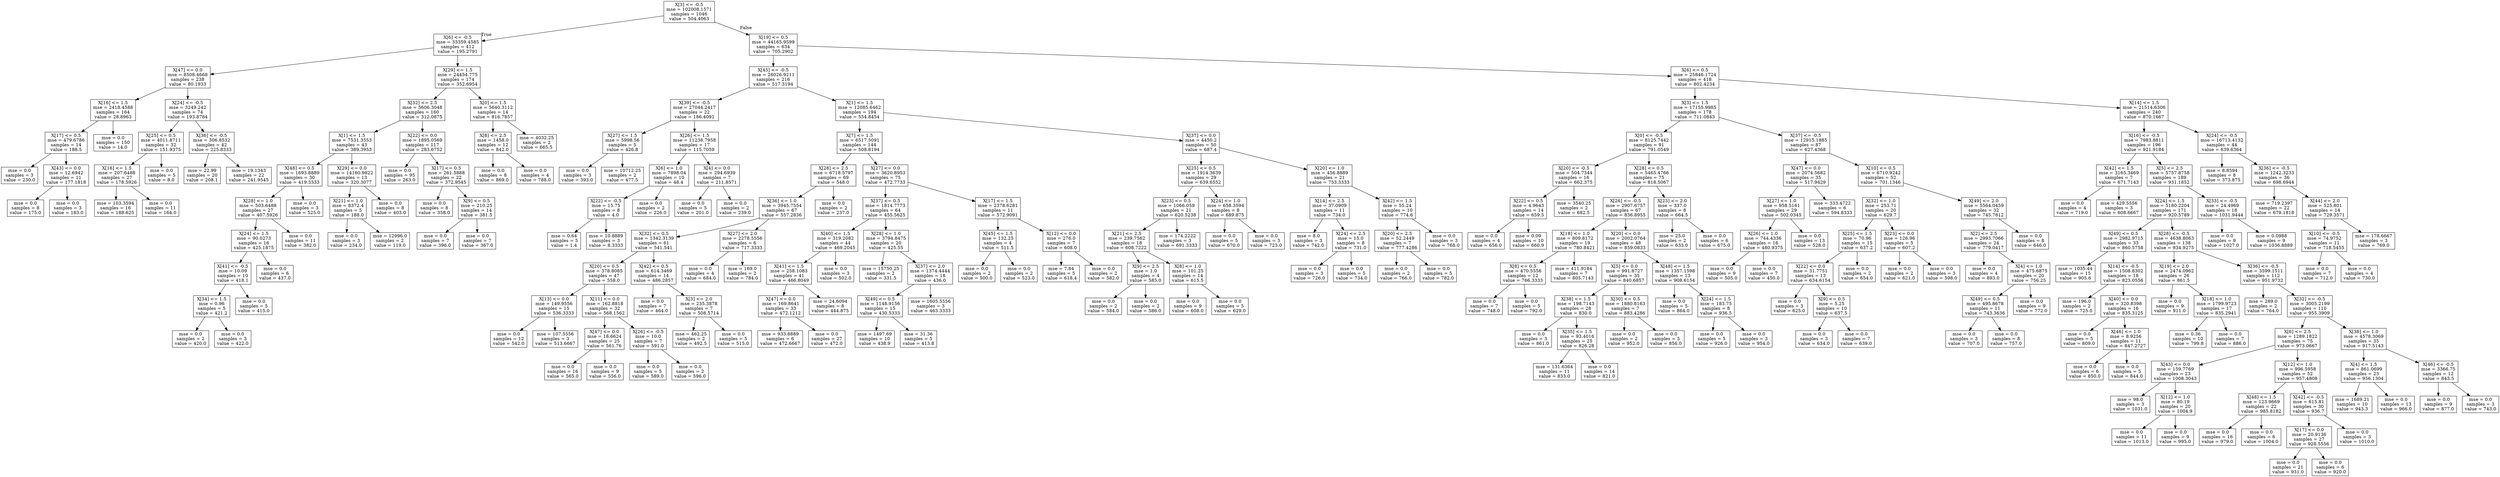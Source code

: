 digraph Tree {
node [shape=box] ;
0 [label="X[3] <= -0.5\nmse = 102008.1571\nsamples = 1046\nvalue = 504.4063"] ;
1 [label="X[6] <= -0.5\nmse = 33359.4585\nsamples = 412\nvalue = 195.2791"] ;
0 -> 1 [labeldistance=2.5, labelangle=45, headlabel="True"] ;
2 [label="X[47] <= 0.0\nmse = 8508.4668\nsamples = 238\nvalue = 80.1933"] ;
1 -> 2 ;
3 [label="X[16] <= 1.5\nmse = 2418.4588\nsamples = 164\nvalue = 28.8963"] ;
2 -> 3 ;
4 [label="X[17] <= 0.5\nmse = 479.6786\nsamples = 14\nvalue = 188.5"] ;
3 -> 4 ;
5 [label="mse = 0.0\nsamples = 3\nvalue = 230.0"] ;
4 -> 5 ;
6 [label="X[43] <= 0.0\nmse = 12.6942\nsamples = 11\nvalue = 177.1818"] ;
4 -> 6 ;
7 [label="mse = 0.0\nsamples = 8\nvalue = 175.0"] ;
6 -> 7 ;
8 [label="mse = 0.0\nsamples = 3\nvalue = 183.0"] ;
6 -> 8 ;
9 [label="mse = 0.0\nsamples = 150\nvalue = 14.0"] ;
3 -> 9 ;
10 [label="X[24] <= -0.5\nmse = 3249.242\nsamples = 74\nvalue = 193.8784"] ;
2 -> 10 ;
11 [label="X[25] <= 0.5\nmse = 4011.8711\nsamples = 32\nvalue = 151.9375"] ;
10 -> 11 ;
12 [label="X[16] <= 1.5\nmse = 207.6488\nsamples = 27\nvalue = 178.5926"] ;
11 -> 12 ;
13 [label="mse = 103.3594\nsamples = 16\nvalue = 188.625"] ;
12 -> 13 ;
14 [label="mse = 0.0\nsamples = 11\nvalue = 164.0"] ;
12 -> 14 ;
15 [label="mse = 0.0\nsamples = 5\nvalue = 8.0"] ;
11 -> 15 ;
16 [label="X[36] <= -0.5\nmse = 306.8532\nsamples = 42\nvalue = 225.8333"] ;
10 -> 16 ;
17 [label="mse = 22.99\nsamples = 20\nvalue = 208.1"] ;
16 -> 17 ;
18 [label="mse = 19.1343\nsamples = 22\nvalue = 241.9545"] ;
16 -> 18 ;
19 [label="X[29] <= 1.5\nmse = 24454.775\nsamples = 174\nvalue = 352.6954"] ;
1 -> 19 ;
20 [label="X[32] <= 2.5\nmse = 5606.3048\nsamples = 160\nvalue = 312.0875"] ;
19 -> 20 ;
21 [label="X[1] <= 1.5\nmse = 7531.3553\nsamples = 43\nvalue = 389.3953"] ;
20 -> 21 ;
22 [label="X[48] <= 0.5\nmse = 1693.8889\nsamples = 30\nvalue = 419.3333"] ;
21 -> 22 ;
23 [label="X[28] <= 1.0\nmse = 503.6488\nsamples = 27\nvalue = 407.5926"] ;
22 -> 23 ;
24 [label="X[24] <= 1.5\nmse = 90.0273\nsamples = 16\nvalue = 425.1875"] ;
23 -> 24 ;
25 [label="X[41] <= -0.5\nmse = 10.09\nsamples = 10\nvalue = 418.1"] ;
24 -> 25 ;
26 [label="X[34] <= 1.5\nmse = 0.96\nsamples = 5\nvalue = 421.2"] ;
25 -> 26 ;
27 [label="mse = 0.0\nsamples = 2\nvalue = 420.0"] ;
26 -> 27 ;
28 [label="mse = 0.0\nsamples = 3\nvalue = 422.0"] ;
26 -> 28 ;
29 [label="mse = 0.0\nsamples = 5\nvalue = 415.0"] ;
25 -> 29 ;
30 [label="mse = 0.0\nsamples = 6\nvalue = 437.0"] ;
24 -> 30 ;
31 [label="mse = 0.0\nsamples = 11\nvalue = 382.0"] ;
23 -> 31 ;
32 [label="mse = 0.0\nsamples = 3\nvalue = 525.0"] ;
22 -> 32 ;
33 [label="X[29] <= 0.0\nmse = 14160.9822\nsamples = 13\nvalue = 320.3077"] ;
21 -> 33 ;
34 [label="X[21] <= 1.0\nmse = 8372.4\nsamples = 5\nvalue = 188.0"] ;
33 -> 34 ;
35 [label="mse = 0.0\nsamples = 3\nvalue = 234.0"] ;
34 -> 35 ;
36 [label="mse = 12996.0\nsamples = 2\nvalue = 119.0"] ;
34 -> 36 ;
37 [label="mse = 0.0\nsamples = 8\nvalue = 403.0"] ;
33 -> 37 ;
38 [label="X[22] <= 0.0\nmse = 1895.0569\nsamples = 117\nvalue = 283.6752"] ;
20 -> 38 ;
39 [label="mse = 0.0\nsamples = 95\nvalue = 263.0"] ;
38 -> 39 ;
40 [label="X[17] <= 0.5\nmse = 261.5888\nsamples = 22\nvalue = 372.9545"] ;
38 -> 40 ;
41 [label="mse = 0.0\nsamples = 8\nvalue = 358.0"] ;
40 -> 41 ;
42 [label="X[9] <= 0.5\nmse = 210.25\nsamples = 14\nvalue = 381.5"] ;
40 -> 42 ;
43 [label="mse = 0.0\nsamples = 7\nvalue = 396.0"] ;
42 -> 43 ;
44 [label="mse = 0.0\nsamples = 7\nvalue = 367.0"] ;
42 -> 44 ;
45 [label="X[0] <= 1.5\nmse = 5640.3112\nsamples = 14\nvalue = 816.7857"] ;
19 -> 45 ;
46 [label="X[8] <= 2.5\nmse = 1458.0\nsamples = 12\nvalue = 842.0"] ;
45 -> 46 ;
47 [label="mse = 0.0\nsamples = 8\nvalue = 869.0"] ;
46 -> 47 ;
48 [label="mse = 0.0\nsamples = 4\nvalue = 788.0"] ;
46 -> 48 ;
49 [label="mse = 4032.25\nsamples = 2\nvalue = 665.5"] ;
45 -> 49 ;
50 [label="X[19] <= 0.5\nmse = 44165.9599\nsamples = 634\nvalue = 705.2902"] ;
0 -> 50 [labeldistance=2.5, labelangle=-45, headlabel="False"] ;
51 [label="X[45] <= -0.5\nmse = 26026.9211\nsamples = 216\nvalue = 517.3194"] ;
50 -> 51 ;
52 [label="X[39] <= -0.5\nmse = 27044.2417\nsamples = 22\nvalue = 186.4091"] ;
51 -> 52 ;
53 [label="X[27] <= 1.5\nmse = 5998.56\nsamples = 5\nvalue = 426.8"] ;
52 -> 53 ;
54 [label="mse = 0.0\nsamples = 3\nvalue = 393.0"] ;
53 -> 54 ;
55 [label="mse = 10712.25\nsamples = 2\nvalue = 477.5"] ;
53 -> 55 ;
56 [label="X[26] <= 1.5\nmse = 11238.7958\nsamples = 17\nvalue = 115.7059"] ;
52 -> 56 ;
57 [label="X[6] <= 1.0\nmse = 7898.04\nsamples = 10\nvalue = 48.4"] ;
56 -> 57 ;
58 [label="X[22] <= -0.5\nmse = 15.75\nsamples = 8\nvalue = 4.0"] ;
57 -> 58 ;
59 [label="mse = 0.64\nsamples = 5\nvalue = 1.4"] ;
58 -> 59 ;
60 [label="mse = 10.8889\nsamples = 3\nvalue = 8.3333"] ;
58 -> 60 ;
61 [label="mse = 0.0\nsamples = 2\nvalue = 226.0"] ;
57 -> 61 ;
62 [label="X[4] <= 0.0\nmse = 294.6939\nsamples = 7\nvalue = 211.8571"] ;
56 -> 62 ;
63 [label="mse = 0.0\nsamples = 5\nvalue = 201.0"] ;
62 -> 63 ;
64 [label="mse = 0.0\nsamples = 2\nvalue = 239.0"] ;
62 -> 64 ;
65 [label="X[1] <= 1.5\nmse = 12085.6462\nsamples = 194\nvalue = 554.8454"] ;
51 -> 65 ;
66 [label="X[7] <= 1.5\nmse = 6517.5091\nsamples = 144\nvalue = 508.8194"] ;
65 -> 66 ;
67 [label="X[28] <= 2.5\nmse = 6718.5797\nsamples = 69\nvalue = 548.0"] ;
66 -> 67 ;
68 [label="X[36] <= 1.0\nmse = 3945.7554\nsamples = 67\nvalue = 557.2836"] ;
67 -> 68 ;
69 [label="X[32] <= 0.5\nmse = 1342.3139\nsamples = 61\nvalue = 541.541"] ;
68 -> 69 ;
70 [label="X[20] <= 0.5\nmse = 378.8085\nsamples = 47\nvalue = 558.0"] ;
69 -> 70 ;
71 [label="X[13] <= 0.0\nmse = 149.9556\nsamples = 15\nvalue = 536.3333"] ;
70 -> 71 ;
72 [label="mse = 0.0\nsamples = 12\nvalue = 542.0"] ;
71 -> 72 ;
73 [label="mse = 107.5556\nsamples = 3\nvalue = 513.6667"] ;
71 -> 73 ;
74 [label="X[11] <= 0.0\nmse = 162.8818\nsamples = 32\nvalue = 568.1562"] ;
70 -> 74 ;
75 [label="X[47] <= 0.0\nmse = 18.6624\nsamples = 25\nvalue = 561.76"] ;
74 -> 75 ;
76 [label="mse = 0.0\nsamples = 16\nvalue = 565.0"] ;
75 -> 76 ;
77 [label="mse = 0.0\nsamples = 9\nvalue = 556.0"] ;
75 -> 77 ;
78 [label="X[26] <= -0.5\nmse = 10.0\nsamples = 7\nvalue = 591.0"] ;
74 -> 78 ;
79 [label="mse = 0.0\nsamples = 5\nvalue = 589.0"] ;
78 -> 79 ;
80 [label="mse = 0.0\nsamples = 2\nvalue = 596.0"] ;
78 -> 80 ;
81 [label="X[42] <= 0.5\nmse = 614.3469\nsamples = 14\nvalue = 486.2857"] ;
69 -> 81 ;
82 [label="mse = 0.0\nsamples = 7\nvalue = 464.0"] ;
81 -> 82 ;
83 [label="X[3] <= 2.0\nmse = 235.3878\nsamples = 7\nvalue = 508.5714"] ;
81 -> 83 ;
84 [label="mse = 462.25\nsamples = 2\nvalue = 492.5"] ;
83 -> 84 ;
85 [label="mse = 0.0\nsamples = 5\nvalue = 515.0"] ;
83 -> 85 ;
86 [label="X[27] <= 2.0\nmse = 2278.5556\nsamples = 6\nvalue = 717.3333"] ;
68 -> 86 ;
87 [label="mse = 0.0\nsamples = 4\nvalue = 684.0"] ;
86 -> 87 ;
88 [label="mse = 169.0\nsamples = 2\nvalue = 784.0"] ;
86 -> 88 ;
89 [label="mse = 0.0\nsamples = 2\nvalue = 237.0"] ;
67 -> 89 ;
90 [label="X[27] <= 0.0\nmse = 3620.8953\nsamples = 75\nvalue = 472.7733"] ;
66 -> 90 ;
91 [label="X[37] <= 0.5\nmse = 1814.7773\nsamples = 64\nvalue = 455.5625"] ;
90 -> 91 ;
92 [label="X[40] <= 1.5\nmse = 319.2082\nsamples = 44\nvalue = 469.2045"] ;
91 -> 92 ;
93 [label="X[41] <= 1.5\nmse = 258.1083\nsamples = 41\nvalue = 466.8049"] ;
92 -> 93 ;
94 [label="X[47] <= 0.0\nmse = 169.8641\nsamples = 33\nvalue = 472.1212"] ;
93 -> 94 ;
95 [label="mse = 933.8889\nsamples = 6\nvalue = 472.6667"] ;
94 -> 95 ;
96 [label="mse = 0.0\nsamples = 27\nvalue = 472.0"] ;
94 -> 96 ;
97 [label="mse = 24.6094\nsamples = 8\nvalue = 444.875"] ;
93 -> 97 ;
98 [label="mse = 0.0\nsamples = 3\nvalue = 502.0"] ;
92 -> 98 ;
99 [label="X[28] <= 1.0\nmse = 3794.8475\nsamples = 20\nvalue = 425.55"] ;
91 -> 99 ;
100 [label="mse = 15750.25\nsamples = 2\nvalue = 331.5"] ;
99 -> 100 ;
101 [label="X[37] <= 2.0\nmse = 1374.4444\nsamples = 18\nvalue = 436.0"] ;
99 -> 101 ;
102 [label="X[49] <= 0.5\nmse = 1148.9156\nsamples = 15\nvalue = 430.5333"] ;
101 -> 102 ;
103 [label="mse = 1497.69\nsamples = 10\nvalue = 438.9"] ;
102 -> 103 ;
104 [label="mse = 31.36\nsamples = 5\nvalue = 413.8"] ;
102 -> 104 ;
105 [label="mse = 1605.5556\nsamples = 3\nvalue = 463.3333"] ;
101 -> 105 ;
106 [label="X[17] <= 1.5\nmse = 2378.6281\nsamples = 11\nvalue = 572.9091"] ;
90 -> 106 ;
107 [label="X[45] <= 1.5\nmse = 132.25\nsamples = 4\nvalue = 511.5"] ;
106 -> 107 ;
108 [label="mse = 0.0\nsamples = 2\nvalue = 500.0"] ;
107 -> 108 ;
109 [label="mse = 0.0\nsamples = 2\nvalue = 523.0"] ;
107 -> 109 ;
110 [label="X[12] <= 0.0\nmse = 276.0\nsamples = 7\nvalue = 608.0"] ;
106 -> 110 ;
111 [label="mse = 7.84\nsamples = 5\nvalue = 618.4"] ;
110 -> 111 ;
112 [label="mse = 0.0\nsamples = 2\nvalue = 582.0"] ;
110 -> 112 ;
113 [label="X[37] <= 0.0\nmse = 4450.2\nsamples = 50\nvalue = 687.4"] ;
65 -> 113 ;
114 [label="X[25] <= 0.5\nmse = 1914.3639\nsamples = 29\nvalue = 639.6552"] ;
113 -> 114 ;
115 [label="X[23] <= 0.5\nmse = 1066.059\nsamples = 21\nvalue = 620.5238"] ;
114 -> 115 ;
116 [label="X[21] <= 2.5\nmse = 239.7562\nsamples = 18\nvalue = 608.7222"] ;
115 -> 116 ;
117 [label="X[9] <= 2.5\nmse = 1.0\nsamples = 4\nvalue = 585.0"] ;
116 -> 117 ;
118 [label="mse = 0.0\nsamples = 2\nvalue = 584.0"] ;
117 -> 118 ;
119 [label="mse = 0.0\nsamples = 2\nvalue = 586.0"] ;
117 -> 119 ;
120 [label="X[8] <= 1.0\nmse = 101.25\nsamples = 14\nvalue = 615.5"] ;
116 -> 120 ;
121 [label="mse = 0.0\nsamples = 9\nvalue = 608.0"] ;
120 -> 121 ;
122 [label="mse = 0.0\nsamples = 5\nvalue = 629.0"] ;
120 -> 122 ;
123 [label="mse = 174.2222\nsamples = 3\nvalue = 691.3333"] ;
115 -> 123 ;
124 [label="X[24] <= 1.0\nmse = 658.3594\nsamples = 8\nvalue = 689.875"] ;
114 -> 124 ;
125 [label="mse = 0.0\nsamples = 5\nvalue = 670.0"] ;
124 -> 125 ;
126 [label="mse = 0.0\nsamples = 3\nvalue = 723.0"] ;
124 -> 126 ;
127 [label="X[20] <= 1.0\nmse = 456.8889\nsamples = 21\nvalue = 753.3333"] ;
113 -> 127 ;
128 [label="X[14] <= 2.5\nmse = 37.0909\nsamples = 11\nvalue = 734.0"] ;
127 -> 128 ;
129 [label="mse = 8.0\nsamples = 3\nvalue = 742.0"] ;
128 -> 129 ;
130 [label="X[24] <= 2.5\nmse = 15.0\nsamples = 8\nvalue = 731.0"] ;
128 -> 130 ;
131 [label="mse = 0.0\nsamples = 3\nvalue = 726.0"] ;
130 -> 131 ;
132 [label="mse = 0.0\nsamples = 5\nvalue = 734.0"] ;
130 -> 132 ;
133 [label="X[42] <= 1.5\nmse = 55.24\nsamples = 10\nvalue = 774.6"] ;
127 -> 133 ;
134 [label="X[20] <= 2.5\nmse = 52.2449\nsamples = 7\nvalue = 777.4286"] ;
133 -> 134 ;
135 [label="mse = 0.0\nsamples = 2\nvalue = 766.0"] ;
134 -> 135 ;
136 [label="mse = 0.0\nsamples = 5\nvalue = 782.0"] ;
134 -> 136 ;
137 [label="mse = 0.0\nsamples = 3\nvalue = 768.0"] ;
133 -> 137 ;
138 [label="X[6] <= 0.5\nmse = 25846.1724\nsamples = 418\nvalue = 802.4234"] ;
50 -> 138 ;
139 [label="X[3] <= 1.5\nmse = 17155.9985\nsamples = 178\nvalue = 711.0843"] ;
138 -> 139 ;
140 [label="X[0] <= -0.5\nmse = 8125.7442\nsamples = 91\nvalue = 791.0549"] ;
139 -> 140 ;
141 [label="X[20] <= -0.5\nmse = 504.7344\nsamples = 16\nvalue = 662.375"] ;
140 -> 141 ;
142 [label="X[22] <= 0.5\nmse = 4.9643\nsamples = 14\nvalue = 659.5"] ;
141 -> 142 ;
143 [label="mse = 0.0\nsamples = 4\nvalue = 656.0"] ;
142 -> 143 ;
144 [label="mse = 0.09\nsamples = 10\nvalue = 660.9"] ;
142 -> 144 ;
145 [label="mse = 3540.25\nsamples = 2\nvalue = 682.5"] ;
141 -> 145 ;
146 [label="X[28] <= 0.5\nmse = 5465.4766\nsamples = 75\nvalue = 818.5067"] ;
140 -> 146 ;
147 [label="X[26] <= -0.5\nmse = 2907.6757\nsamples = 67\nvalue = 836.8955"] ;
146 -> 147 ;
148 [label="X[18] <= 1.0\nmse = 809.8172\nsamples = 19\nvalue = 780.8421"] ;
147 -> 148 ;
149 [label="X[8] <= 0.5\nmse = 470.5556\nsamples = 12\nvalue = 766.3333"] ;
148 -> 149 ;
150 [label="mse = 0.0\nsamples = 7\nvalue = 748.0"] ;
149 -> 150 ;
151 [label="mse = 0.0\nsamples = 5\nvalue = 792.0"] ;
149 -> 151 ;
152 [label="mse = 411.9184\nsamples = 7\nvalue = 805.7143"] ;
148 -> 152 ;
153 [label="X[20] <= 0.0\nmse = 2002.0764\nsamples = 48\nvalue = 859.0833"] ;
147 -> 153 ;
154 [label="X[5] <= 0.0\nmse = 991.8727\nsamples = 35\nvalue = 840.6857"] ;
153 -> 154 ;
155 [label="X[38] <= 1.5\nmse = 198.7143\nsamples = 28\nvalue = 830.0"] ;
154 -> 155 ;
156 [label="mse = 0.0\nsamples = 3\nvalue = 861.0"] ;
155 -> 156 ;
157 [label="X[35] <= 1.5\nmse = 93.4016\nsamples = 25\nvalue = 826.28"] ;
155 -> 157 ;
158 [label="mse = 131.6364\nsamples = 11\nvalue = 833.0"] ;
157 -> 158 ;
159 [label="mse = 0.0\nsamples = 14\nvalue = 821.0"] ;
157 -> 159 ;
160 [label="X[30] <= 0.5\nmse = 1880.8163\nsamples = 7\nvalue = 883.4286"] ;
154 -> 160 ;
161 [label="mse = 0.0\nsamples = 2\nvalue = 952.0"] ;
160 -> 161 ;
162 [label="mse = 0.0\nsamples = 5\nvalue = 856.0"] ;
160 -> 162 ;
163 [label="X[48] <= 1.5\nmse = 1357.1598\nsamples = 13\nvalue = 908.6154"] ;
153 -> 163 ;
164 [label="mse = 0.0\nsamples = 5\nvalue = 864.0"] ;
163 -> 164 ;
165 [label="X[24] <= 1.5\nmse = 183.75\nsamples = 8\nvalue = 936.5"] ;
163 -> 165 ;
166 [label="mse = 0.0\nsamples = 5\nvalue = 926.0"] ;
165 -> 166 ;
167 [label="mse = 0.0\nsamples = 3\nvalue = 954.0"] ;
165 -> 167 ;
168 [label="X[23] <= 2.0\nmse = 337.0\nsamples = 8\nvalue = 664.5"] ;
146 -> 168 ;
169 [label="mse = 25.0\nsamples = 2\nvalue = 633.0"] ;
168 -> 169 ;
170 [label="mse = 0.0\nsamples = 6\nvalue = 675.0"] ;
168 -> 170 ;
171 [label="X[37] <= -0.5\nmse = 12915.1885\nsamples = 87\nvalue = 627.4368"] ;
139 -> 171 ;
172 [label="X[47] <= 0.0\nmse = 2074.5682\nsamples = 35\nvalue = 517.9429"] ;
171 -> 172 ;
173 [label="X[27] <= 1.0\nmse = 958.5161\nsamples = 29\nvalue = 502.0345"] ;
172 -> 173 ;
174 [label="X[26] <= 1.0\nmse = 744.4336\nsamples = 16\nvalue = 480.9375"] ;
173 -> 174 ;
175 [label="mse = 0.0\nsamples = 9\nvalue = 505.0"] ;
174 -> 175 ;
176 [label="mse = 0.0\nsamples = 7\nvalue = 450.0"] ;
174 -> 176 ;
177 [label="mse = 0.0\nsamples = 13\nvalue = 528.0"] ;
173 -> 177 ;
178 [label="mse = 333.4722\nsamples = 6\nvalue = 594.8333"] ;
172 -> 178 ;
179 [label="X[10] <= 0.5\nmse = 6710.9242\nsamples = 52\nvalue = 701.1346"] ;
171 -> 179 ;
180 [label="X[32] <= 1.0\nmse = 253.71\nsamples = 20\nvalue = 629.7"] ;
179 -> 180 ;
181 [label="X[25] <= 1.5\nmse = 70.96\nsamples = 15\nvalue = 637.2"] ;
180 -> 181 ;
182 [label="X[22] <= 0.0\nmse = 31.7751\nsamples = 13\nvalue = 634.6154"] ;
181 -> 182 ;
183 [label="mse = 0.0\nsamples = 3\nvalue = 625.0"] ;
182 -> 183 ;
184 [label="X[9] <= 0.5\nmse = 5.25\nsamples = 10\nvalue = 637.5"] ;
182 -> 184 ;
185 [label="mse = 0.0\nsamples = 3\nvalue = 634.0"] ;
184 -> 185 ;
186 [label="mse = 0.0\nsamples = 7\nvalue = 639.0"] ;
184 -> 186 ;
187 [label="mse = 0.0\nsamples = 2\nvalue = 654.0"] ;
181 -> 187 ;
188 [label="X[23] <= 0.0\nmse = 126.96\nsamples = 5\nvalue = 607.2"] ;
180 -> 188 ;
189 [label="mse = 0.0\nsamples = 2\nvalue = 621.0"] ;
188 -> 189 ;
190 [label="mse = 0.0\nsamples = 3\nvalue = 598.0"] ;
188 -> 190 ;
191 [label="X[49] <= 2.0\nmse = 5564.0459\nsamples = 32\nvalue = 745.7812"] ;
179 -> 191 ;
192 [label="X[2] <= 2.5\nmse = 2993.7066\nsamples = 24\nvalue = 779.0417"] ;
191 -> 192 ;
193 [label="mse = 0.0\nsamples = 4\nvalue = 893.0"] ;
192 -> 193 ;
194 [label="X[4] <= 1.0\nmse = 475.6875\nsamples = 20\nvalue = 756.25"] ;
192 -> 194 ;
195 [label="X[49] <= 0.5\nmse = 495.8678\nsamples = 11\nvalue = 743.3636"] ;
194 -> 195 ;
196 [label="mse = 0.0\nsamples = 3\nvalue = 707.0"] ;
195 -> 196 ;
197 [label="mse = 0.0\nsamples = 8\nvalue = 757.0"] ;
195 -> 197 ;
198 [label="mse = 0.0\nsamples = 9\nvalue = 772.0"] ;
194 -> 198 ;
199 [label="mse = 0.0\nsamples = 8\nvalue = 646.0"] ;
191 -> 199 ;
200 [label="X[14] <= 1.5\nmse = 21514.6306\nsamples = 240\nvalue = 870.1667"] ;
138 -> 200 ;
201 [label="X[16] <= -0.5\nmse = 7983.8811\nsamples = 196\nvalue = 921.9184"] ;
200 -> 201 ;
202 [label="X[42] <= 1.5\nmse = 3165.3469\nsamples = 7\nvalue = 671.7143"] ;
201 -> 202 ;
203 [label="mse = 0.0\nsamples = 4\nvalue = 719.0"] ;
202 -> 203 ;
204 [label="mse = 429.5556\nsamples = 3\nvalue = 608.6667"] ;
202 -> 204 ;
205 [label="X[5] <= 2.5\nmse = 5757.8758\nsamples = 189\nvalue = 931.1852"] ;
201 -> 205 ;
206 [label="X[24] <= 1.5\nmse = 5180.2204\nsamples = 171\nvalue = 920.5789"] ;
205 -> 206 ;
207 [label="X[49] <= 0.5\nmse = 2982.9715\nsamples = 33\nvalue = 860.5758"] ;
206 -> 207 ;
208 [label="mse = 1035.44\nsamples = 15\nvalue = 905.6"] ;
207 -> 208 ;
209 [label="X[14] <= -0.5\nmse = 1508.8302\nsamples = 18\nvalue = 823.0556"] ;
207 -> 209 ;
210 [label="mse = 196.0\nsamples = 2\nvalue = 725.0"] ;
209 -> 210 ;
211 [label="X[40] <= 0.0\nmse = 320.8398\nsamples = 16\nvalue = 835.3125"] ;
209 -> 211 ;
212 [label="mse = 0.0\nsamples = 5\nvalue = 809.0"] ;
211 -> 212 ;
213 [label="X[46] <= 1.0\nmse = 8.9256\nsamples = 11\nvalue = 847.2727"] ;
211 -> 213 ;
214 [label="mse = 0.0\nsamples = 6\nvalue = 850.0"] ;
213 -> 214 ;
215 [label="mse = 0.0\nsamples = 5\nvalue = 844.0"] ;
213 -> 215 ;
216 [label="X[28] <= -0.5\nmse = 4638.8063\nsamples = 138\nvalue = 934.9275"] ;
206 -> 216 ;
217 [label="X[19] <= 2.0\nmse = 2474.0962\nsamples = 26\nvalue = 861.5"] ;
216 -> 217 ;
218 [label="mse = 0.0\nsamples = 9\nvalue = 911.0"] ;
217 -> 218 ;
219 [label="X[18] <= 1.0\nmse = 1799.9723\nsamples = 17\nvalue = 835.2941"] ;
217 -> 219 ;
220 [label="mse = 0.36\nsamples = 10\nvalue = 799.8"] ;
219 -> 220 ;
221 [label="mse = 0.0\nsamples = 7\nvalue = 886.0"] ;
219 -> 221 ;
222 [label="X[36] <= -0.5\nmse = 3599.1511\nsamples = 112\nvalue = 951.9732"] ;
216 -> 222 ;
223 [label="mse = 289.0\nsamples = 2\nvalue = 764.0"] ;
222 -> 223 ;
224 [label="X[32] <= -0.5\nmse = 3005.2199\nsamples = 110\nvalue = 955.3909"] ;
222 -> 224 ;
225 [label="X[6] <= 2.5\nmse = 1289.1822\nsamples = 75\nvalue = 973.0667"] ;
224 -> 225 ;
226 [label="X[43] <= 0.0\nmse = 159.7769\nsamples = 23\nvalue = 1008.3043"] ;
225 -> 226 ;
227 [label="mse = 98.0\nsamples = 3\nvalue = 1031.0"] ;
226 -> 227 ;
228 [label="X[12] <= 1.0\nmse = 80.19\nsamples = 20\nvalue = 1004.9"] ;
226 -> 228 ;
229 [label="mse = 0.0\nsamples = 11\nvalue = 1013.0"] ;
228 -> 229 ;
230 [label="mse = 0.0\nsamples = 9\nvalue = 995.0"] ;
228 -> 230 ;
231 [label="X[12] <= 1.0\nmse = 996.5958\nsamples = 52\nvalue = 957.4808"] ;
225 -> 231 ;
232 [label="X[48] <= 1.5\nmse = 123.9669\nsamples = 22\nvalue = 985.8182"] ;
231 -> 232 ;
233 [label="mse = 0.0\nsamples = 16\nvalue = 979.0"] ;
232 -> 233 ;
234 [label="mse = 0.0\nsamples = 6\nvalue = 1004.0"] ;
232 -> 234 ;
235 [label="X[42] <= -0.5\nmse = 615.81\nsamples = 30\nvalue = 936.7"] ;
231 -> 235 ;
236 [label="X[17] <= 0.0\nmse = 20.9136\nsamples = 27\nvalue = 928.5556"] ;
235 -> 236 ;
237 [label="mse = 0.0\nsamples = 21\nvalue = 931.0"] ;
236 -> 237 ;
238 [label="mse = 0.0\nsamples = 6\nvalue = 920.0"] ;
236 -> 238 ;
239 [label="mse = 0.0\nsamples = 3\nvalue = 1010.0"] ;
235 -> 239 ;
240 [label="X[38] <= 1.0\nmse = 4578.3069\nsamples = 35\nvalue = 917.5143"] ;
224 -> 240 ;
241 [label="X[4] <= 1.5\nmse = 861.0699\nsamples = 23\nvalue = 956.1304"] ;
240 -> 241 ;
242 [label="mse = 1689.21\nsamples = 10\nvalue = 943.3"] ;
241 -> 242 ;
243 [label="mse = 0.0\nsamples = 13\nvalue = 966.0"] ;
241 -> 243 ;
244 [label="X[46] <= -0.5\nmse = 3366.75\nsamples = 12\nvalue = 843.5"] ;
240 -> 244 ;
245 [label="mse = 0.0\nsamples = 9\nvalue = 877.0"] ;
244 -> 245 ;
246 [label="mse = 0.0\nsamples = 3\nvalue = 743.0"] ;
244 -> 246 ;
247 [label="X[33] <= -0.5\nmse = 24.4969\nsamples = 18\nvalue = 1031.9444"] ;
205 -> 247 ;
248 [label="mse = 0.0\nsamples = 9\nvalue = 1027.0"] ;
247 -> 248 ;
249 [label="mse = 0.0988\nsamples = 9\nvalue = 1036.8889"] ;
247 -> 249 ;
250 [label="X[24] <= -0.5\nmse = 16713.4132\nsamples = 44\nvalue = 639.6364"] ;
200 -> 250 ;
251 [label="mse = 8.8594\nsamples = 8\nvalue = 373.875"] ;
250 -> 251 ;
252 [label="X[36] <= -0.5\nmse = 1242.3233\nsamples = 36\nvalue = 698.6944"] ;
250 -> 252 ;
253 [label="mse = 719.2397\nsamples = 22\nvalue = 679.1818"] ;
252 -> 253 ;
254 [label="X[44] <= 2.0\nmse = 525.801\nsamples = 14\nvalue = 729.3571"] ;
252 -> 254 ;
255 [label="X[10] <= -0.5\nmse = 74.9752\nsamples = 11\nvalue = 718.5455"] ;
254 -> 255 ;
256 [label="mse = 0.0\nsamples = 7\nvalue = 712.0"] ;
255 -> 256 ;
257 [label="mse = 0.0\nsamples = 4\nvalue = 730.0"] ;
255 -> 257 ;
258 [label="mse = 178.6667\nsamples = 3\nvalue = 769.0"] ;
254 -> 258 ;
}